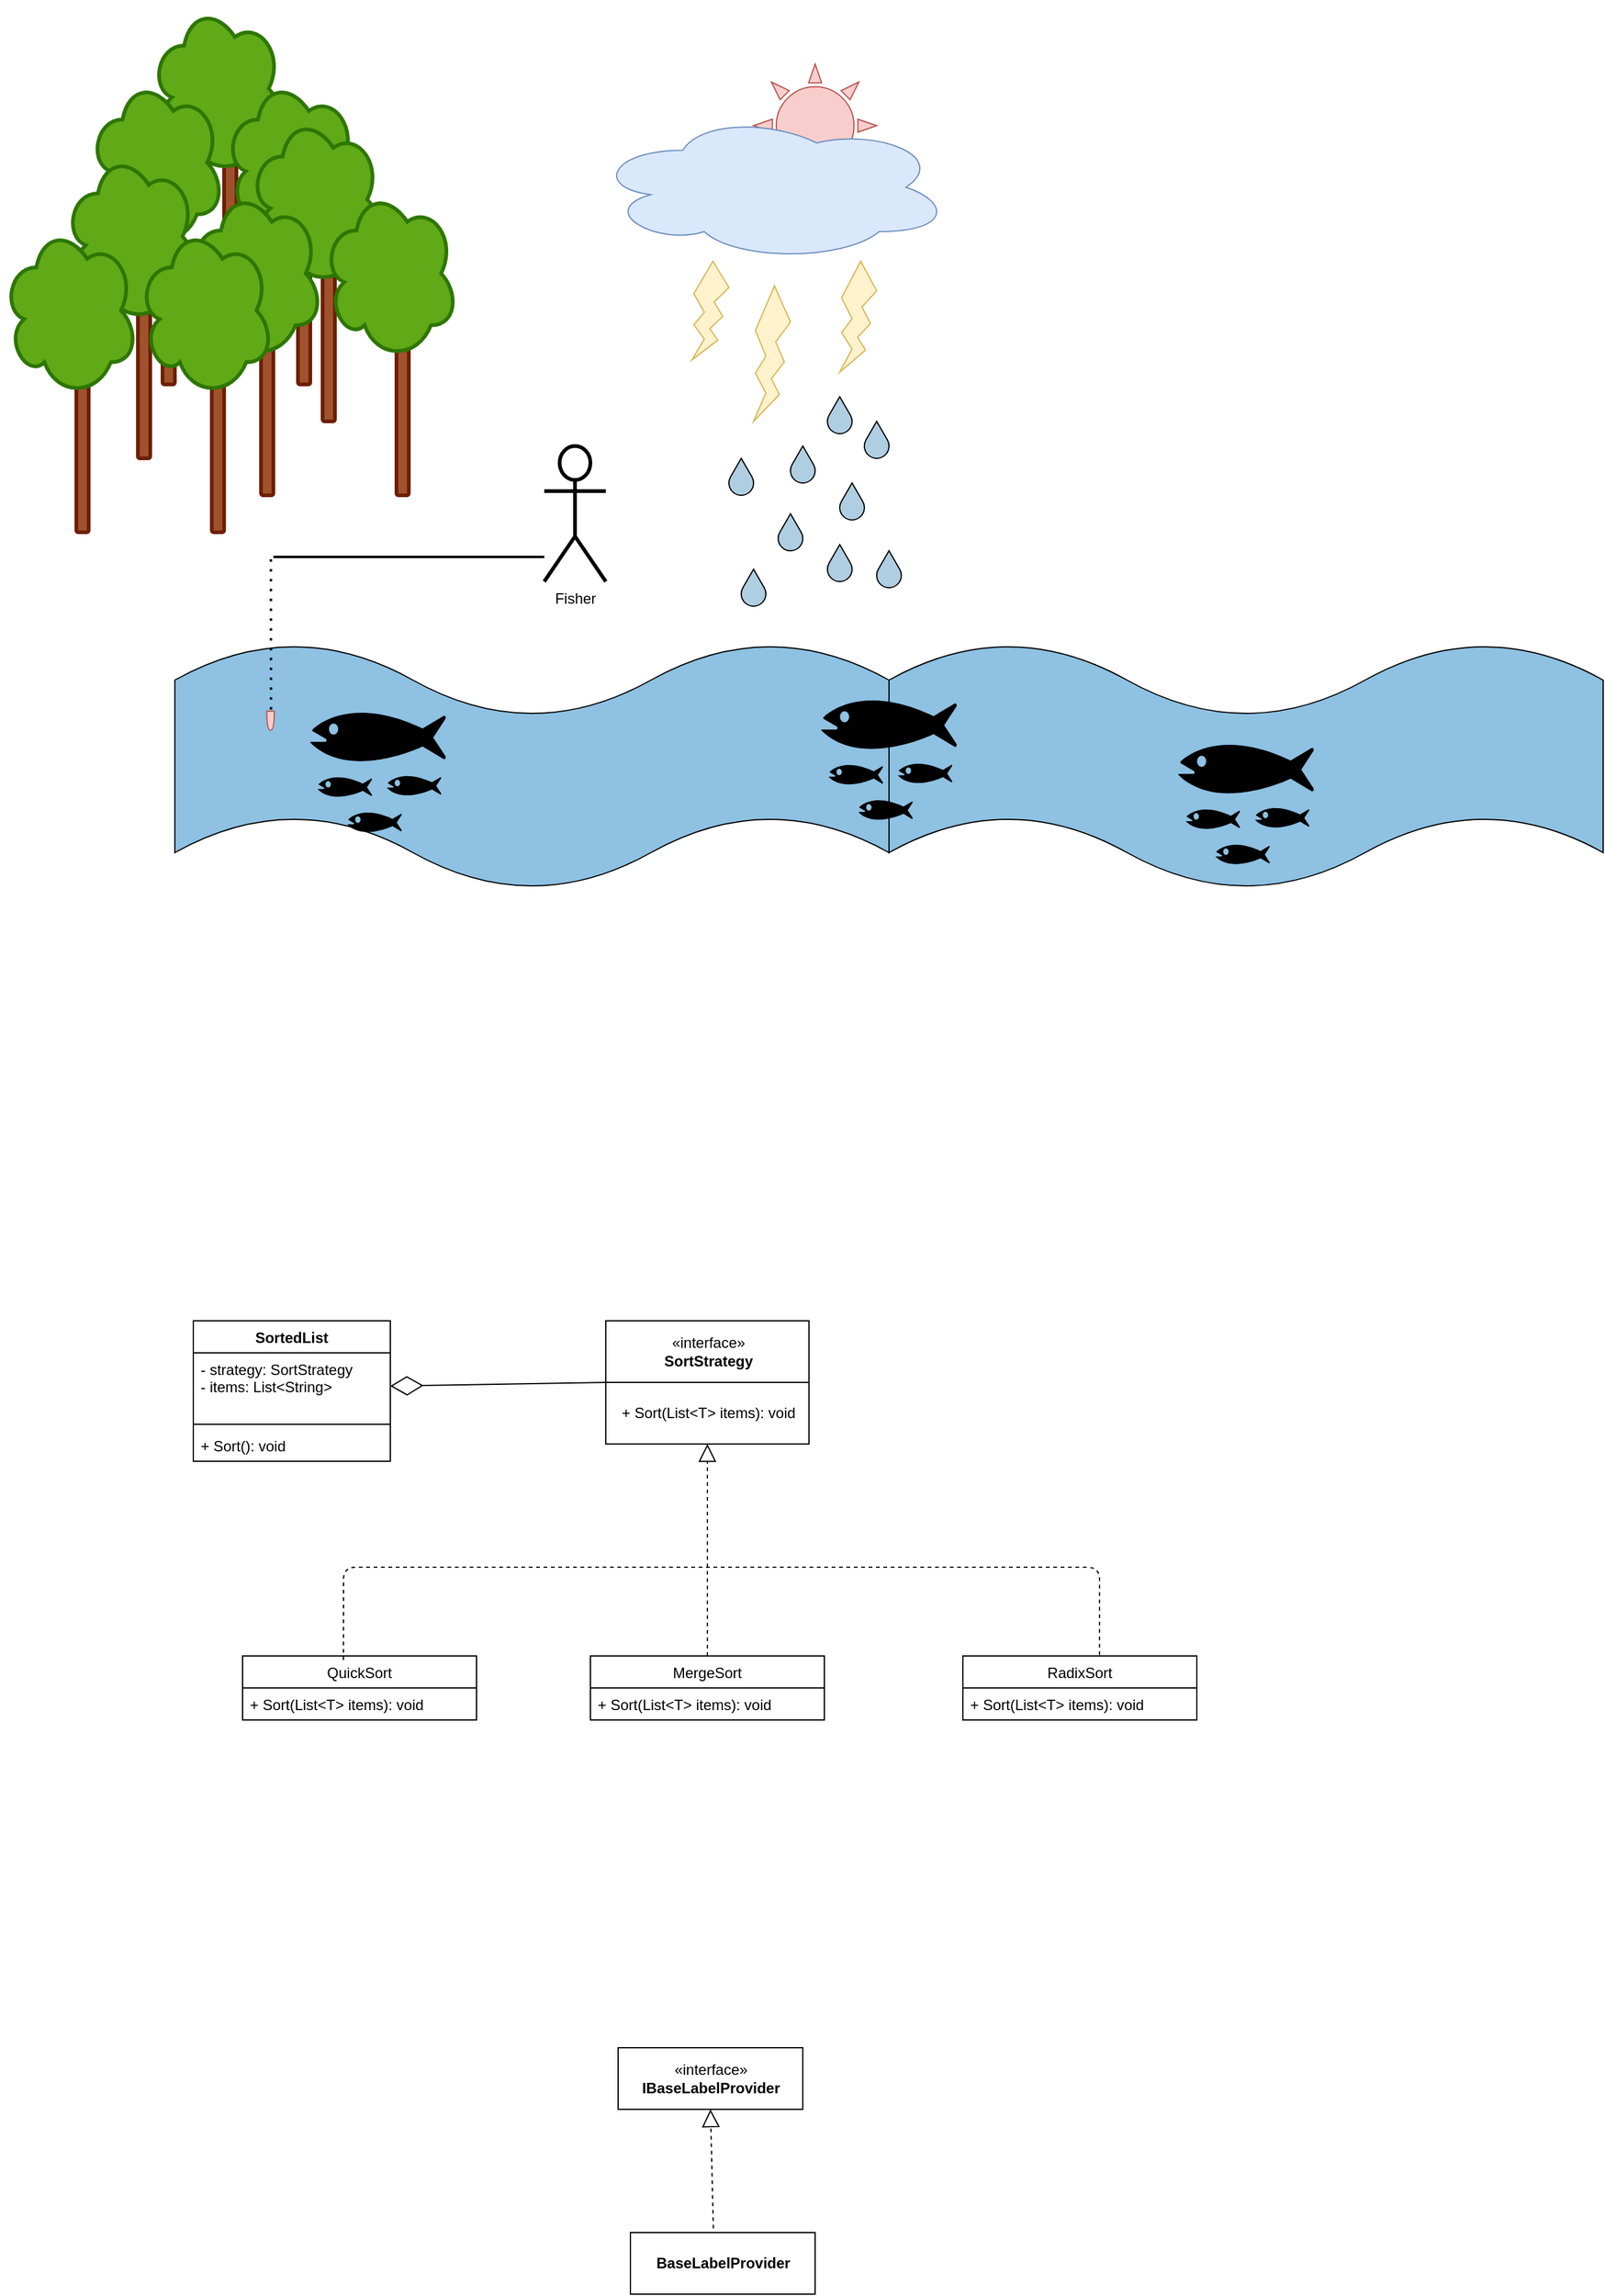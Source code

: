 <mxfile version="14.6.13" type="device"><diagram id="2Jx3Gh4NKUb0z8xpYI9T" name="Page-1"><mxGraphModel dx="1097" dy="1846" grid="1" gridSize="10" guides="1" tooltips="1" connect="1" arrows="1" fold="1" page="1" pageScale="1" pageWidth="850" pageHeight="1100" math="0" shadow="0"><root><mxCell id="0"/><mxCell id="1" parent="0"/><mxCell id="dtHM0KVJlvPoxVnmU_NN-221" value="" style="rounded=1;whiteSpace=wrap;html=1;strokeWidth=3;fillColor=#a0522d;rotation=-90;strokeColor=#6D1F00;fontColor=#ffffff;" parent="1" vertex="1"><mxGeometry x="150" y="-180" width="150" height="10" as="geometry"/></mxCell><mxCell id="dtHM0KVJlvPoxVnmU_NN-222" value="" style="ellipse;shape=cloud;whiteSpace=wrap;html=1;strokeWidth=3;fillColor=#60a917;strokeColor=#2D7600;fontColor=#ffffff;" parent="1" vertex="1"><mxGeometry x="160" y="-350" width="110" height="140" as="geometry"/></mxCell><mxCell id="dtHM0KVJlvPoxVnmU_NN-223" value="" style="rounded=1;whiteSpace=wrap;html=1;strokeWidth=3;fillColor=#a0522d;rotation=-90;strokeColor=#6D1F00;fontColor=#ffffff;" parent="1" vertex="1"><mxGeometry x="210" y="-120" width="150" height="10" as="geometry"/></mxCell><mxCell id="dtHM0KVJlvPoxVnmU_NN-224" value="" style="ellipse;shape=cloud;whiteSpace=wrap;html=1;strokeWidth=3;fillColor=#60a917;strokeColor=#2D7600;fontColor=#ffffff;" parent="1" vertex="1"><mxGeometry x="220" y="-290" width="110" height="140" as="geometry"/></mxCell><mxCell id="dtHM0KVJlvPoxVnmU_NN-225" value="" style="rounded=1;whiteSpace=wrap;html=1;strokeWidth=3;fillColor=#a0522d;rotation=-90;strokeColor=#6D1F00;fontColor=#ffffff;" parent="1" vertex="1"><mxGeometry x="100" y="-120" width="150" height="10" as="geometry"/></mxCell><mxCell id="dtHM0KVJlvPoxVnmU_NN-226" value="" style="ellipse;shape=cloud;whiteSpace=wrap;html=1;strokeWidth=3;fillColor=#60a917;strokeColor=#2D7600;fontColor=#ffffff;" parent="1" vertex="1"><mxGeometry x="110" y="-290" width="110" height="140" as="geometry"/></mxCell><mxCell id="dtHM0KVJlvPoxVnmU_NN-211" value="" style="verticalLabelPosition=bottom;verticalAlign=top;html=1;shape=mxgraph.basic.wave2;dy=0.3;fillColor=#8EC1E2;strokeWidth=1;" parent="1" vertex="1"><mxGeometry x="760" y="170" width="580" height="200" as="geometry"/></mxCell><mxCell id="dtHM0KVJlvPoxVnmU_NN-208" value="" style="rounded=1;whiteSpace=wrap;html=1;strokeWidth=3;fillColor=#a0522d;rotation=-90;strokeColor=#6D1F00;fontColor=#ffffff;" parent="1" vertex="1"><mxGeometry x="230" y="-90" width="150" height="10" as="geometry"/></mxCell><mxCell id="dtHM0KVJlvPoxVnmU_NN-209" value="" style="ellipse;shape=cloud;whiteSpace=wrap;html=1;strokeWidth=3;fillColor=#60a917;strokeColor=#2D7600;fontColor=#ffffff;" parent="1" vertex="1"><mxGeometry x="240" y="-260" width="110" height="140" as="geometry"/></mxCell><mxCell id="dtHM0KVJlvPoxVnmU_NN-191" value="" style="verticalLabelPosition=bottom;verticalAlign=top;html=1;shape=mxgraph.basic.sun;fillColor=#f8cecc;strokeColor=#b85450;" parent="1" vertex="1"><mxGeometry x="650" y="-300" width="100" height="100" as="geometry"/></mxCell><mxCell id="dtHM0KVJlvPoxVnmU_NN-189" value="" style="verticalLabelPosition=bottom;verticalAlign=top;html=1;shape=mxgraph.basic.wave2;dy=0.3;fillColor=#8EC1E2;" parent="1" vertex="1"><mxGeometry x="180" y="170" width="580" height="200" as="geometry"/></mxCell><mxCell id="dtHM0KVJlvPoxVnmU_NN-180" value="" style="shape=mxgraph.signs.animals.fish_hatchery;html=1;pointerEvents=1;fillColor=#000000;strokeColor=none;verticalLabelPosition=bottom;verticalAlign=top;align=center;" parent="1" vertex="1"><mxGeometry x="705" y="200" width="110" height="120" as="geometry"/></mxCell><mxCell id="dtHM0KVJlvPoxVnmU_NN-181" value="Fisher" style="shape=umlActor;verticalLabelPosition=bottom;verticalAlign=top;html=1;outlineConnect=0;strokeWidth=3;" parent="1" vertex="1"><mxGeometry x="480" y="10" width="50" height="110" as="geometry"/></mxCell><mxCell id="dtHM0KVJlvPoxVnmU_NN-182" value="" style="endArrow=none;html=1;strokeWidth=2;" parent="1" edge="1"><mxGeometry width="50" height="50" relative="1" as="geometry"><mxPoint x="260" y="100" as="sourcePoint"/><mxPoint x="480" y="100" as="targetPoint"/></mxGeometry></mxCell><mxCell id="dtHM0KVJlvPoxVnmU_NN-183" value="" style="endArrow=none;dashed=1;html=1;dashPattern=1 3;strokeWidth=2;exitX=-0.092;exitY=0.436;exitDx=0;exitDy=0;exitPerimeter=0;" parent="1" source="dtHM0KVJlvPoxVnmU_NN-184" edge="1"><mxGeometry width="50" height="50" relative="1" as="geometry"><mxPoint x="251" y="170" as="sourcePoint"/><mxPoint x="258" y="100" as="targetPoint"/></mxGeometry></mxCell><mxCell id="dtHM0KVJlvPoxVnmU_NN-184" value="" style="shape=or;whiteSpace=wrap;html=1;rotation=90;fillColor=#f8cecc;strokeColor=#b85450;" parent="1" vertex="1"><mxGeometry x="250" y="230" width="15.46" height="6.08" as="geometry"/></mxCell><mxCell id="dtHM0KVJlvPoxVnmU_NN-187" value="" style="ellipse;shape=cloud;whiteSpace=wrap;html=1;fillColor=#dae8fc;strokeColor=#6c8ebf;" parent="1" vertex="1"><mxGeometry x="520" y="-260" width="290" height="120" as="geometry"/></mxCell><mxCell id="dtHM0KVJlvPoxVnmU_NN-190" value="" style="verticalLabelPosition=bottom;verticalAlign=top;html=1;shape=mxgraph.basic.flash;fillColor=#fff2cc;strokeColor=#d6b656;" parent="1" vertex="1"><mxGeometry x="600" y="-140" width="30" height="80" as="geometry"/></mxCell><mxCell id="dtHM0KVJlvPoxVnmU_NN-192" value="" style="verticalLabelPosition=bottom;verticalAlign=top;html=1;shape=mxgraph.basic.flash;fillColor=#fff2cc;strokeColor=#d6b656;" parent="1" vertex="1"><mxGeometry x="650" y="-120" width="30" height="110" as="geometry"/></mxCell><mxCell id="dtHM0KVJlvPoxVnmU_NN-193" value="" style="verticalLabelPosition=bottom;verticalAlign=top;html=1;shape=mxgraph.basic.flash;fillColor=#fff2cc;strokeColor=#d6b656;" parent="1" vertex="1"><mxGeometry x="720" y="-140" width="30" height="90" as="geometry"/></mxCell><mxCell id="dtHM0KVJlvPoxVnmU_NN-194" value="" style="verticalLabelPosition=bottom;verticalAlign=top;html=1;shape=mxgraph.basic.drop;fillColor=#B0CEE2;" parent="1" vertex="1"><mxGeometry x="710" y="-30" width="20" height="30" as="geometry"/></mxCell><mxCell id="dtHM0KVJlvPoxVnmU_NN-195" value="" style="verticalLabelPosition=bottom;verticalAlign=top;html=1;shape=mxgraph.basic.drop;fillColor=#B0CEE2;" parent="1" vertex="1"><mxGeometry x="740" y="-10" width="20" height="30" as="geometry"/></mxCell><mxCell id="dtHM0KVJlvPoxVnmU_NN-196" value="" style="verticalLabelPosition=bottom;verticalAlign=top;html=1;shape=mxgraph.basic.drop;fillColor=#B0CEE2;" parent="1" vertex="1"><mxGeometry x="680" y="10" width="20" height="30" as="geometry"/></mxCell><mxCell id="dtHM0KVJlvPoxVnmU_NN-197" value="" style="verticalLabelPosition=bottom;verticalAlign=top;html=1;shape=mxgraph.basic.drop;fillColor=#B0CEE2;" parent="1" vertex="1"><mxGeometry x="720" y="40" width="20" height="30" as="geometry"/></mxCell><mxCell id="dtHM0KVJlvPoxVnmU_NN-198" value="" style="verticalLabelPosition=bottom;verticalAlign=top;html=1;shape=mxgraph.basic.drop;fillColor=#B0CEE2;" parent="1" vertex="1"><mxGeometry x="670" y="65" width="20" height="30" as="geometry"/></mxCell><mxCell id="dtHM0KVJlvPoxVnmU_NN-199" value="" style="verticalLabelPosition=bottom;verticalAlign=top;html=1;shape=mxgraph.basic.drop;fillColor=#B0CEE2;" parent="1" vertex="1"><mxGeometry x="710" y="90" width="20" height="30" as="geometry"/></mxCell><mxCell id="dtHM0KVJlvPoxVnmU_NN-200" value="" style="verticalLabelPosition=bottom;verticalAlign=top;html=1;shape=mxgraph.basic.drop;fillColor=#B0CEE2;" parent="1" vertex="1"><mxGeometry x="750" y="95" width="20" height="30" as="geometry"/></mxCell><mxCell id="dtHM0KVJlvPoxVnmU_NN-201" value="" style="verticalLabelPosition=bottom;verticalAlign=top;html=1;shape=mxgraph.basic.drop;fillColor=#B0CEE2;" parent="1" vertex="1"><mxGeometry x="640" y="110" width="20" height="30" as="geometry"/></mxCell><mxCell id="dtHM0KVJlvPoxVnmU_NN-202" value="" style="verticalLabelPosition=bottom;verticalAlign=top;html=1;shape=mxgraph.basic.drop;fillColor=#B0CEE2;" parent="1" vertex="1"><mxGeometry x="630" y="20" width="20" height="30" as="geometry"/></mxCell><mxCell id="dtHM0KVJlvPoxVnmU_NN-204" value="" style="rounded=1;whiteSpace=wrap;html=1;strokeWidth=3;fillColor=#a0522d;rotation=-90;strokeColor=#6D1F00;fontColor=#ffffff;" parent="1" vertex="1"><mxGeometry x="290" y="-30" width="150" height="10" as="geometry"/></mxCell><mxCell id="dtHM0KVJlvPoxVnmU_NN-205" value="" style="ellipse;shape=cloud;whiteSpace=wrap;html=1;strokeWidth=3;fillColor=#60a917;strokeColor=#2D7600;fontColor=#ffffff;" parent="1" vertex="1"><mxGeometry x="300" y="-200" width="110" height="140" as="geometry"/></mxCell><mxCell id="dtHM0KVJlvPoxVnmU_NN-206" value="" style="rounded=1;whiteSpace=wrap;html=1;strokeWidth=3;fillColor=#a0522d;rotation=-90;strokeColor=#6D1F00;fontColor=#ffffff;" parent="1" vertex="1"><mxGeometry x="180" y="-30" width="150" height="10" as="geometry"/></mxCell><mxCell id="dtHM0KVJlvPoxVnmU_NN-207" value="" style="ellipse;shape=cloud;whiteSpace=wrap;html=1;strokeWidth=3;fillColor=#60a917;strokeColor=#2D7600;fontColor=#ffffff;" parent="1" vertex="1"><mxGeometry x="190" y="-200" width="110" height="140" as="geometry"/></mxCell><mxCell id="dtHM0KVJlvPoxVnmU_NN-212" value="" style="shape=mxgraph.signs.animals.fish_hatchery;html=1;pointerEvents=1;fillColor=#000000;strokeColor=none;verticalLabelPosition=bottom;verticalAlign=top;align=center;" parent="1" vertex="1"><mxGeometry x="290" y="210" width="110" height="120" as="geometry"/></mxCell><mxCell id="dtHM0KVJlvPoxVnmU_NN-214" value="" style="shape=mxgraph.signs.animals.fish_hatchery;html=1;pointerEvents=1;fillColor=#000000;strokeColor=none;verticalLabelPosition=bottom;verticalAlign=top;align=center;" parent="1" vertex="1"><mxGeometry x="995" y="236.08" width="110" height="120" as="geometry"/></mxCell><mxCell id="dtHM0KVJlvPoxVnmU_NN-215" value="" style="rounded=1;whiteSpace=wrap;html=1;strokeWidth=3;fillColor=#a0522d;rotation=-90;strokeColor=#6D1F00;fontColor=#ffffff;" parent="1" vertex="1"><mxGeometry x="80" y="-60" width="150" height="10" as="geometry"/></mxCell><mxCell id="dtHM0KVJlvPoxVnmU_NN-216" value="" style="ellipse;shape=cloud;whiteSpace=wrap;html=1;strokeWidth=3;fillColor=#60a917;strokeColor=#2D7600;fontColor=#ffffff;" parent="1" vertex="1"><mxGeometry x="90" y="-230" width="110" height="140" as="geometry"/></mxCell><mxCell id="dtHM0KVJlvPoxVnmU_NN-217" value="" style="rounded=1;whiteSpace=wrap;html=1;strokeWidth=3;fillColor=#a0522d;rotation=-90;strokeColor=#6D1F00;fontColor=#ffffff;" parent="1" vertex="1"><mxGeometry x="140" width="150" height="10" as="geometry"/></mxCell><mxCell id="dtHM0KVJlvPoxVnmU_NN-218" value="" style="ellipse;shape=cloud;whiteSpace=wrap;html=1;strokeWidth=3;fillColor=#60a917;strokeColor=#2D7600;fontColor=#ffffff;" parent="1" vertex="1"><mxGeometry x="150" y="-170" width="110" height="140" as="geometry"/></mxCell><mxCell id="dtHM0KVJlvPoxVnmU_NN-219" value="" style="rounded=1;whiteSpace=wrap;html=1;strokeWidth=3;fillColor=#a0522d;rotation=-90;strokeColor=#6D1F00;fontColor=#ffffff;" parent="1" vertex="1"><mxGeometry x="30" width="150" height="10" as="geometry"/></mxCell><mxCell id="dtHM0KVJlvPoxVnmU_NN-220" value="" style="ellipse;shape=cloud;whiteSpace=wrap;html=1;strokeWidth=3;fillColor=#60a917;strokeColor=#2D7600;fontColor=#ffffff;" parent="1" vertex="1"><mxGeometry x="40" y="-170" width="110" height="140" as="geometry"/></mxCell><mxCell id="-AwP-xyD64OwDodyvNSg-1" value="SortedList" style="swimlane;fontStyle=1;align=center;verticalAlign=top;childLayout=stackLayout;horizontal=1;startSize=26;horizontalStack=0;resizeParent=1;resizeParentMax=0;resizeLast=0;collapsible=1;marginBottom=0;" parent="1" vertex="1"><mxGeometry x="195" y="720" width="160" height="114" as="geometry"/></mxCell><mxCell id="-AwP-xyD64OwDodyvNSg-2" value="- strategy: SortStrategy&#10;- items: List&lt;String&gt;" style="text;strokeColor=none;fillColor=none;align=left;verticalAlign=top;spacingLeft=4;spacingRight=4;overflow=hidden;rotatable=0;points=[[0,0.5],[1,0.5]];portConstraint=eastwest;" parent="-AwP-xyD64OwDodyvNSg-1" vertex="1"><mxGeometry y="26" width="160" height="54" as="geometry"/></mxCell><mxCell id="-AwP-xyD64OwDodyvNSg-3" value="" style="line;strokeWidth=1;fillColor=none;align=left;verticalAlign=middle;spacingTop=-1;spacingLeft=3;spacingRight=3;rotatable=0;labelPosition=right;points=[];portConstraint=eastwest;" parent="-AwP-xyD64OwDodyvNSg-1" vertex="1"><mxGeometry y="80" width="160" height="8" as="geometry"/></mxCell><mxCell id="-AwP-xyD64OwDodyvNSg-4" value="+ Sort(): void" style="text;strokeColor=none;fillColor=none;align=left;verticalAlign=top;spacingLeft=4;spacingRight=4;overflow=hidden;rotatable=0;points=[[0,0.5],[1,0.5]];portConstraint=eastwest;" parent="-AwP-xyD64OwDodyvNSg-1" vertex="1"><mxGeometry y="88" width="160" height="26" as="geometry"/></mxCell><mxCell id="-AwP-xyD64OwDodyvNSg-9" value="" style="group" parent="1" vertex="1" connectable="0"><mxGeometry x="530" y="720" width="165" height="100" as="geometry"/></mxCell><mxCell id="-AwP-xyD64OwDodyvNSg-5" value="«interface»&lt;br&gt;&lt;b&gt;SortStrategy&lt;/b&gt;" style="html=1;" parent="-AwP-xyD64OwDodyvNSg-9" vertex="1"><mxGeometry width="165" height="50" as="geometry"/></mxCell><mxCell id="-AwP-xyD64OwDodyvNSg-6" value="+ Sort(List&amp;lt;T&amp;gt; items): void" style="html=1;" parent="-AwP-xyD64OwDodyvNSg-9" vertex="1"><mxGeometry y="50" width="165" height="50" as="geometry"/></mxCell><mxCell id="-AwP-xyD64OwDodyvNSg-11" value="" style="endArrow=diamondThin;endFill=0;endSize=24;html=1;entryX=1;entryY=0.5;entryDx=0;entryDy=0;exitX=0;exitY=1;exitDx=0;exitDy=0;" parent="1" source="-AwP-xyD64OwDodyvNSg-5" target="-AwP-xyD64OwDodyvNSg-2" edge="1"><mxGeometry width="160" relative="1" as="geometry"><mxPoint x="500" y="920" as="sourcePoint"/><mxPoint x="660" y="920" as="targetPoint"/></mxGeometry></mxCell><mxCell id="-AwP-xyD64OwDodyvNSg-12" value="MergeSort" style="swimlane;fontStyle=0;childLayout=stackLayout;horizontal=1;startSize=26;fillColor=none;horizontalStack=0;resizeParent=1;resizeParentMax=0;resizeLast=0;collapsible=1;marginBottom=0;" parent="1" vertex="1"><mxGeometry x="517.5" y="992" width="190" height="52" as="geometry"/></mxCell><mxCell id="-AwP-xyD64OwDodyvNSg-13" value="+ Sort(List&lt;T&gt; items): void" style="text;strokeColor=none;fillColor=none;align=left;verticalAlign=top;spacingLeft=4;spacingRight=4;overflow=hidden;rotatable=0;points=[[0,0.5],[1,0.5]];portConstraint=eastwest;" parent="-AwP-xyD64OwDodyvNSg-12" vertex="1"><mxGeometry y="26" width="190" height="26" as="geometry"/></mxCell><mxCell id="-AwP-xyD64OwDodyvNSg-16" value="RadixSort" style="swimlane;fontStyle=0;childLayout=stackLayout;horizontal=1;startSize=26;fillColor=none;horizontalStack=0;resizeParent=1;resizeParentMax=0;resizeLast=0;collapsible=1;marginBottom=0;" parent="1" vertex="1"><mxGeometry x="820" y="992" width="190" height="52" as="geometry"/></mxCell><mxCell id="-AwP-xyD64OwDodyvNSg-17" value="+ Sort(List&lt;T&gt; items): void" style="text;strokeColor=none;fillColor=none;align=left;verticalAlign=top;spacingLeft=4;spacingRight=4;overflow=hidden;rotatable=0;points=[[0,0.5],[1,0.5]];portConstraint=eastwest;" parent="-AwP-xyD64OwDodyvNSg-16" vertex="1"><mxGeometry y="26" width="190" height="26" as="geometry"/></mxCell><mxCell id="-AwP-xyD64OwDodyvNSg-18" value="QuickSort" style="swimlane;fontStyle=0;childLayout=stackLayout;horizontal=1;startSize=26;fillColor=none;horizontalStack=0;resizeParent=1;resizeParentMax=0;resizeLast=0;collapsible=1;marginBottom=0;" parent="1" vertex="1"><mxGeometry x="235" y="992" width="190" height="52" as="geometry"/></mxCell><mxCell id="-AwP-xyD64OwDodyvNSg-19" value="+ Sort(List&lt;T&gt; items): void" style="text;strokeColor=none;fillColor=none;align=left;verticalAlign=top;spacingLeft=4;spacingRight=4;overflow=hidden;rotatable=0;points=[[0,0.5],[1,0.5]];portConstraint=eastwest;" parent="-AwP-xyD64OwDodyvNSg-18" vertex="1"><mxGeometry y="26" width="190" height="26" as="geometry"/></mxCell><mxCell id="-AwP-xyD64OwDodyvNSg-20" value="" style="endArrow=block;dashed=1;endFill=0;endSize=12;html=1;entryX=0.5;entryY=1;entryDx=0;entryDy=0;exitX=0.5;exitY=0;exitDx=0;exitDy=0;" parent="1" source="-AwP-xyD64OwDodyvNSg-12" target="-AwP-xyD64OwDodyvNSg-6" edge="1"><mxGeometry width="160" relative="1" as="geometry"><mxPoint x="440" y="970" as="sourcePoint"/><mxPoint x="600" y="970" as="targetPoint"/></mxGeometry></mxCell><mxCell id="-AwP-xyD64OwDodyvNSg-21" value="" style="endArrow=none;dashed=1;html=1;exitX=0.431;exitY=0.066;exitDx=0;exitDy=0;exitPerimeter=0;entryX=0.584;entryY=0.006;entryDx=0;entryDy=0;entryPerimeter=0;" parent="1" source="-AwP-xyD64OwDodyvNSg-18" target="-AwP-xyD64OwDodyvNSg-16" edge="1"><mxGeometry width="50" height="50" relative="1" as="geometry"><mxPoint x="500" y="990" as="sourcePoint"/><mxPoint x="550" y="940" as="targetPoint"/><Array as="points"><mxPoint x="317" y="920"/><mxPoint x="620" y="920"/><mxPoint x="931" y="920"/></Array></mxGeometry></mxCell><mxCell id="-AwP-xyD64OwDodyvNSg-22" value="«interface»&lt;br&gt;&lt;b&gt;IBaseLabelProvider&lt;/b&gt;" style="html=1;" parent="1" vertex="1"><mxGeometry x="540" y="1310" width="150" height="50" as="geometry"/></mxCell><mxCell id="-AwP-xyD64OwDodyvNSg-23" value="&lt;b&gt;BaseLabelProvider&lt;/b&gt;" style="html=1;" parent="1" vertex="1"><mxGeometry x="550" y="1460" width="150" height="50" as="geometry"/></mxCell><mxCell id="-AwP-xyD64OwDodyvNSg-24" value="" style="endArrow=block;dashed=1;endFill=0;endSize=12;html=1;exitX=0.449;exitY=-0.067;exitDx=0;exitDy=0;exitPerimeter=0;entryX=0.5;entryY=1;entryDx=0;entryDy=0;" parent="1" source="-AwP-xyD64OwDodyvNSg-23" target="-AwP-xyD64OwDodyvNSg-22" edge="1"><mxGeometry width="160" relative="1" as="geometry"><mxPoint x="530" y="1360" as="sourcePoint"/><mxPoint x="690" y="1360" as="targetPoint"/></mxGeometry></mxCell></root></mxGraphModel></diagram></mxfile>